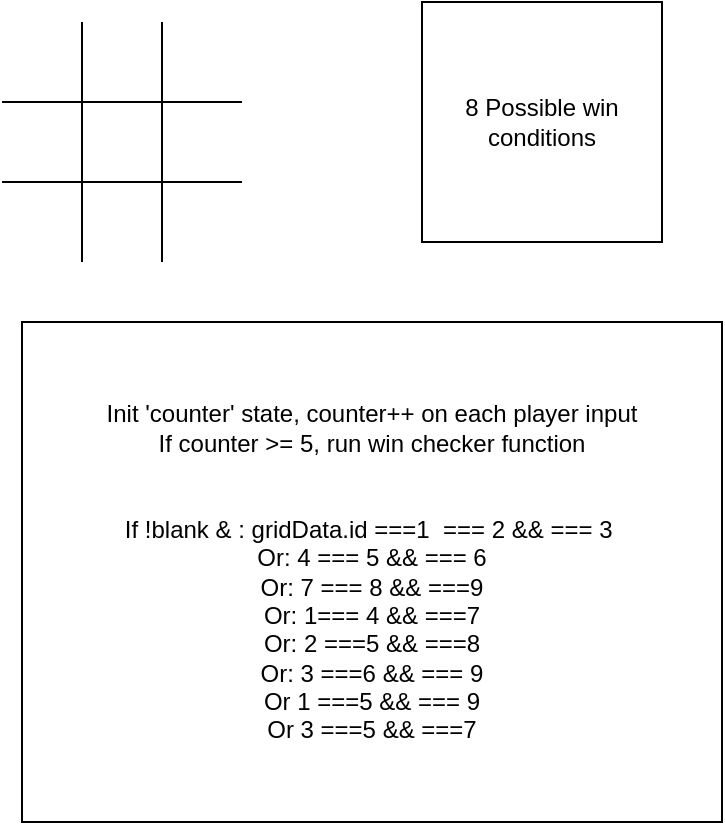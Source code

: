 <mxfile>
    <diagram id="zYO3tJ6yhb9iPCyTcZ03" name="Page-1">
        <mxGraphModel dx="623" dy="508" grid="1" gridSize="10" guides="1" tooltips="1" connect="1" arrows="1" fold="1" page="1" pageScale="1" pageWidth="850" pageHeight="1100" math="0" shadow="0">
            <root>
                <mxCell id="0"/>
                <mxCell id="1" parent="0"/>
                <mxCell id="3" value="" style="endArrow=none;html=1;" edge="1" parent="1">
                    <mxGeometry width="50" height="50" relative="1" as="geometry">
                        <mxPoint x="120" y="240" as="sourcePoint"/>
                        <mxPoint x="120" y="120" as="targetPoint"/>
                    </mxGeometry>
                </mxCell>
                <mxCell id="4" value="" style="endArrow=none;html=1;" edge="1" parent="1">
                    <mxGeometry width="50" height="50" relative="1" as="geometry">
                        <mxPoint x="160" y="240" as="sourcePoint"/>
                        <mxPoint x="160" y="120" as="targetPoint"/>
                    </mxGeometry>
                </mxCell>
                <mxCell id="6" value="" style="endArrow=none;html=1;" edge="1" parent="1">
                    <mxGeometry width="50" height="50" relative="1" as="geometry">
                        <mxPoint x="80" y="160" as="sourcePoint"/>
                        <mxPoint x="200" y="160" as="targetPoint"/>
                    </mxGeometry>
                </mxCell>
                <mxCell id="7" value="" style="endArrow=none;html=1;" edge="1" parent="1">
                    <mxGeometry width="50" height="50" relative="1" as="geometry">
                        <mxPoint x="80" y="200" as="sourcePoint"/>
                        <mxPoint x="200" y="200" as="targetPoint"/>
                    </mxGeometry>
                </mxCell>
                <mxCell id="8" value="8 Possible win conditions" style="rounded=0;whiteSpace=wrap;html=1;" vertex="1" parent="1">
                    <mxGeometry x="290" y="110" width="120" height="120" as="geometry"/>
                </mxCell>
                <mxCell id="9" value="Init 'counter' state, counter++ on each player input&lt;br&gt;If counter &amp;gt;= 5, run win checker function&lt;br&gt;&lt;br&gt;&lt;br&gt;If !blank &amp;amp; : gridData.id ===1&amp;nbsp; === 2 &amp;amp;&amp;amp; === 3&amp;nbsp;&lt;br&gt;Or: 4 === 5 &amp;amp;&amp;amp; === 6&lt;br&gt;Or: 7 === 8 &amp;amp;&amp;amp; ===9&lt;br&gt;Or: 1=== 4 &amp;amp;&amp;amp; ===7&lt;br&gt;Or: 2 ===5 &amp;amp;&amp;amp; ===8&lt;br&gt;Or: 3 ===6 &amp;amp;&amp;amp; === 9&lt;br&gt;Or 1 ===5 &amp;amp;&amp;amp; === 9&lt;br&gt;Or 3 ===5 &amp;amp;&amp;amp; ===7" style="rounded=0;whiteSpace=wrap;html=1;" vertex="1" parent="1">
                    <mxGeometry x="90" y="270" width="350" height="250" as="geometry"/>
                </mxCell>
            </root>
        </mxGraphModel>
    </diagram>
</mxfile>